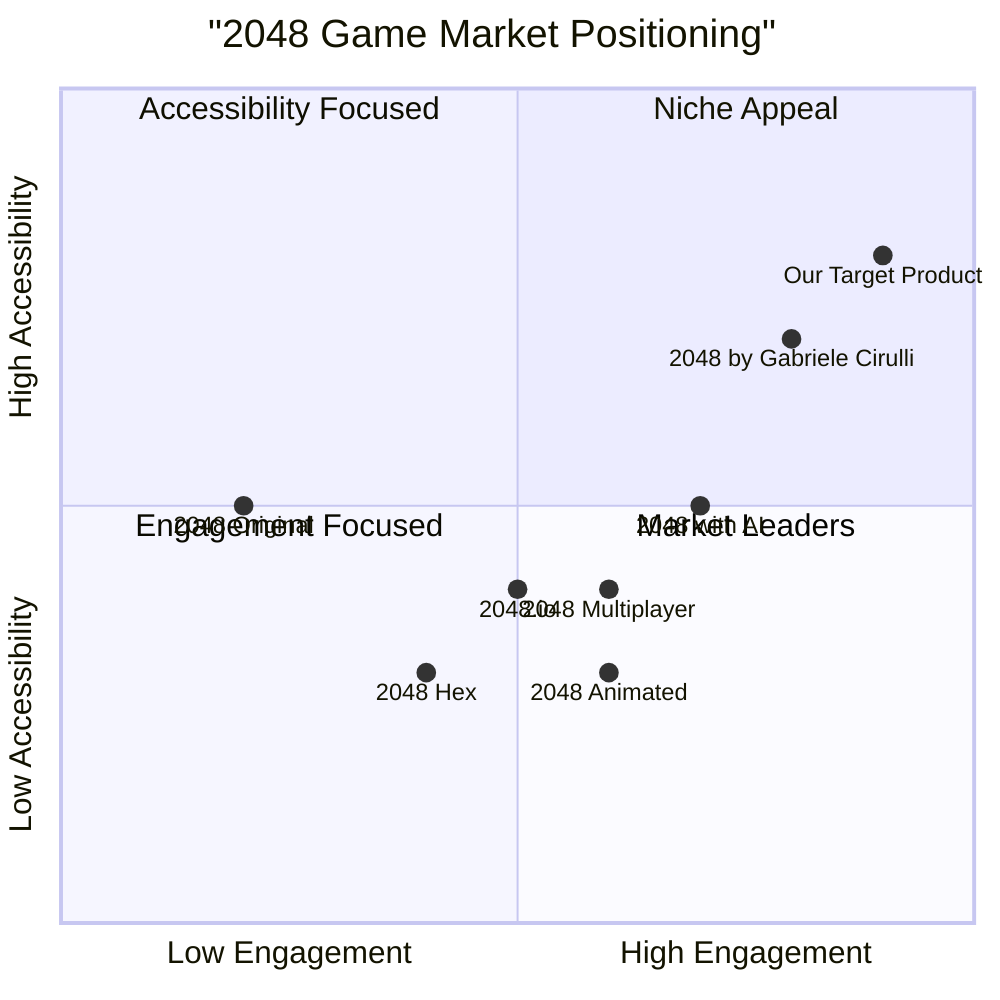 quadrantChart
    title "2048 Game Market Positioning"
    x-axis "Low Engagement" --> "High Engagement"
    y-axis "Low Accessibility" --> "High Accessibility"
    quadrant-1 "Niche Appeal"
    quadrant-2 "Accessibility Focused"
    quadrant-3 "Engagement Focused"
    quadrant-4 "Market Leaders"
    "2048 Original": [0.2, 0.5]
    "2048 by Gabriele Cirulli": [0.8, 0.7]
    "2048 Hex": [0.4, 0.3]
    "2048 Multiplayer": [0.6, 0.4]
    "2048 with AI": [0.7, 0.5]
    "2048.io": [0.5, 0.4]
    "2048 Animated": [0.6, 0.3]
    "Our Target Product": [0.9, 0.8]
